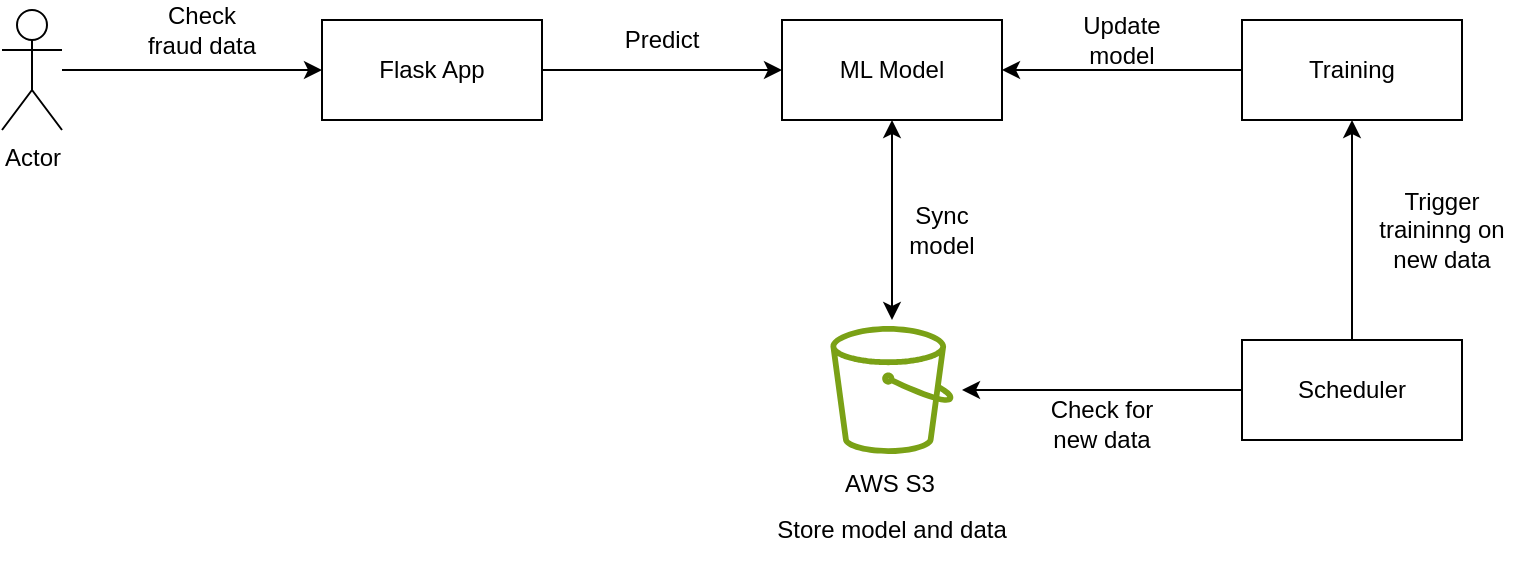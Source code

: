 <mxfile version="22.1.2" type="github">
  <diagram name="Page-1" id="8n4W0z7vJh2boMqd3Qlj">
    <mxGraphModel dx="866" dy="585" grid="1" gridSize="10" guides="1" tooltips="1" connect="1" arrows="1" fold="1" page="1" pageScale="1" pageWidth="850" pageHeight="1100" math="0" shadow="0">
      <root>
        <mxCell id="0" />
        <mxCell id="1" parent="0" />
        <mxCell id="zGiQwn67AgqQsW2nHHB1-13" style="edgeStyle=orthogonalEdgeStyle;rounded=0;orthogonalLoop=1;jettySize=auto;html=1;entryX=0;entryY=0.5;entryDx=0;entryDy=0;" edge="1" parent="1" source="zGiQwn67AgqQsW2nHHB1-3" target="zGiQwn67AgqQsW2nHHB1-11">
          <mxGeometry relative="1" as="geometry" />
        </mxCell>
        <mxCell id="zGiQwn67AgqQsW2nHHB1-3" value="Flask App" style="html=1;whiteSpace=wrap;" vertex="1" parent="1">
          <mxGeometry x="330" y="180" width="110" height="50" as="geometry" />
        </mxCell>
        <mxCell id="zGiQwn67AgqQsW2nHHB1-19" style="edgeStyle=orthogonalEdgeStyle;rounded=0;orthogonalLoop=1;jettySize=auto;html=1;entryX=0;entryY=0.5;entryDx=0;entryDy=0;" edge="1" parent="1" source="zGiQwn67AgqQsW2nHHB1-4" target="zGiQwn67AgqQsW2nHHB1-3">
          <mxGeometry relative="1" as="geometry" />
        </mxCell>
        <mxCell id="zGiQwn67AgqQsW2nHHB1-4" value="Actor" style="shape=umlActor;verticalLabelPosition=bottom;verticalAlign=top;html=1;" vertex="1" parent="1">
          <mxGeometry x="170" y="175" width="30" height="60" as="geometry" />
        </mxCell>
        <mxCell id="zGiQwn67AgqQsW2nHHB1-5" value="" style="sketch=0;outlineConnect=0;fontColor=#232F3E;gradientColor=none;fillColor=#7AA116;strokeColor=none;dashed=0;verticalLabelPosition=bottom;verticalAlign=top;align=center;html=1;fontSize=12;fontStyle=0;aspect=fixed;pointerEvents=1;shape=mxgraph.aws4.bucket;" vertex="1" parent="1">
          <mxGeometry x="584.23" y="333" width="61.54" height="64" as="geometry" />
        </mxCell>
        <mxCell id="zGiQwn67AgqQsW2nHHB1-16" style="edgeStyle=orthogonalEdgeStyle;rounded=0;orthogonalLoop=1;jettySize=auto;html=1;entryX=0.5;entryY=1;entryDx=0;entryDy=0;" edge="1" parent="1" source="zGiQwn67AgqQsW2nHHB1-6" target="zGiQwn67AgqQsW2nHHB1-9">
          <mxGeometry relative="1" as="geometry" />
        </mxCell>
        <mxCell id="zGiQwn67AgqQsW2nHHB1-18" style="edgeStyle=orthogonalEdgeStyle;rounded=0;orthogonalLoop=1;jettySize=auto;html=1;" edge="1" parent="1" source="zGiQwn67AgqQsW2nHHB1-6">
          <mxGeometry relative="1" as="geometry">
            <mxPoint x="650" y="365" as="targetPoint" />
          </mxGeometry>
        </mxCell>
        <mxCell id="zGiQwn67AgqQsW2nHHB1-6" value="Scheduler" style="html=1;whiteSpace=wrap;" vertex="1" parent="1">
          <mxGeometry x="790" y="340" width="110" height="50" as="geometry" />
        </mxCell>
        <mxCell id="zGiQwn67AgqQsW2nHHB1-15" style="edgeStyle=orthogonalEdgeStyle;rounded=0;orthogonalLoop=1;jettySize=auto;html=1;entryX=1;entryY=0.5;entryDx=0;entryDy=0;" edge="1" parent="1" source="zGiQwn67AgqQsW2nHHB1-9" target="zGiQwn67AgqQsW2nHHB1-11">
          <mxGeometry relative="1" as="geometry" />
        </mxCell>
        <mxCell id="zGiQwn67AgqQsW2nHHB1-9" value="Training" style="html=1;whiteSpace=wrap;" vertex="1" parent="1">
          <mxGeometry x="790" y="180" width="110" height="50" as="geometry" />
        </mxCell>
        <mxCell id="zGiQwn67AgqQsW2nHHB1-17" style="edgeStyle=orthogonalEdgeStyle;rounded=0;orthogonalLoop=1;jettySize=auto;html=1;startArrow=classic;startFill=1;" edge="1" parent="1" source="zGiQwn67AgqQsW2nHHB1-11">
          <mxGeometry relative="1" as="geometry">
            <mxPoint x="615" y="330" as="targetPoint" />
          </mxGeometry>
        </mxCell>
        <mxCell id="zGiQwn67AgqQsW2nHHB1-11" value="ML Model" style="html=1;whiteSpace=wrap;" vertex="1" parent="1">
          <mxGeometry x="560" y="180" width="110" height="50" as="geometry" />
        </mxCell>
        <mxCell id="zGiQwn67AgqQsW2nHHB1-21" value="AWS S3" style="text;html=1;strokeColor=none;fillColor=none;align=center;verticalAlign=middle;whiteSpace=wrap;rounded=0;" vertex="1" parent="1">
          <mxGeometry x="584.23" y="397" width="60" height="30" as="geometry" />
        </mxCell>
        <mxCell id="zGiQwn67AgqQsW2nHHB1-22" value="Predict" style="text;html=1;strokeColor=none;fillColor=none;align=center;verticalAlign=middle;whiteSpace=wrap;rounded=0;" vertex="1" parent="1">
          <mxGeometry x="470" y="175" width="60" height="30" as="geometry" />
        </mxCell>
        <mxCell id="zGiQwn67AgqQsW2nHHB1-24" value="Check for new data" style="text;html=1;strokeColor=none;fillColor=none;align=center;verticalAlign=middle;whiteSpace=wrap;rounded=0;" vertex="1" parent="1">
          <mxGeometry x="690" y="367" width="60" height="30" as="geometry" />
        </mxCell>
        <mxCell id="zGiQwn67AgqQsW2nHHB1-25" value="Trigger traininng on new data" style="text;html=1;strokeColor=none;fillColor=none;align=center;verticalAlign=middle;whiteSpace=wrap;rounded=0;" vertex="1" parent="1">
          <mxGeometry x="850" y="270" width="80" height="30" as="geometry" />
        </mxCell>
        <mxCell id="zGiQwn67AgqQsW2nHHB1-26" value="Update model" style="text;html=1;strokeColor=none;fillColor=none;align=center;verticalAlign=middle;whiteSpace=wrap;rounded=0;" vertex="1" parent="1">
          <mxGeometry x="700" y="175" width="60" height="30" as="geometry" />
        </mxCell>
        <mxCell id="zGiQwn67AgqQsW2nHHB1-27" value="Sync model" style="text;html=1;strokeColor=none;fillColor=none;align=center;verticalAlign=middle;whiteSpace=wrap;rounded=0;" vertex="1" parent="1">
          <mxGeometry x="610" y="270" width="60" height="30" as="geometry" />
        </mxCell>
        <mxCell id="zGiQwn67AgqQsW2nHHB1-28" value="Check fraud data" style="text;html=1;strokeColor=none;fillColor=none;align=center;verticalAlign=middle;whiteSpace=wrap;rounded=0;" vertex="1" parent="1">
          <mxGeometry x="240" y="170" width="60" height="30" as="geometry" />
        </mxCell>
        <mxCell id="zGiQwn67AgqQsW2nHHB1-29" value="Store model and data" style="text;html=1;strokeColor=none;fillColor=none;align=center;verticalAlign=middle;whiteSpace=wrap;rounded=0;" vertex="1" parent="1">
          <mxGeometry x="552.11" y="420" width="125.77" height="30" as="geometry" />
        </mxCell>
      </root>
    </mxGraphModel>
  </diagram>
</mxfile>
